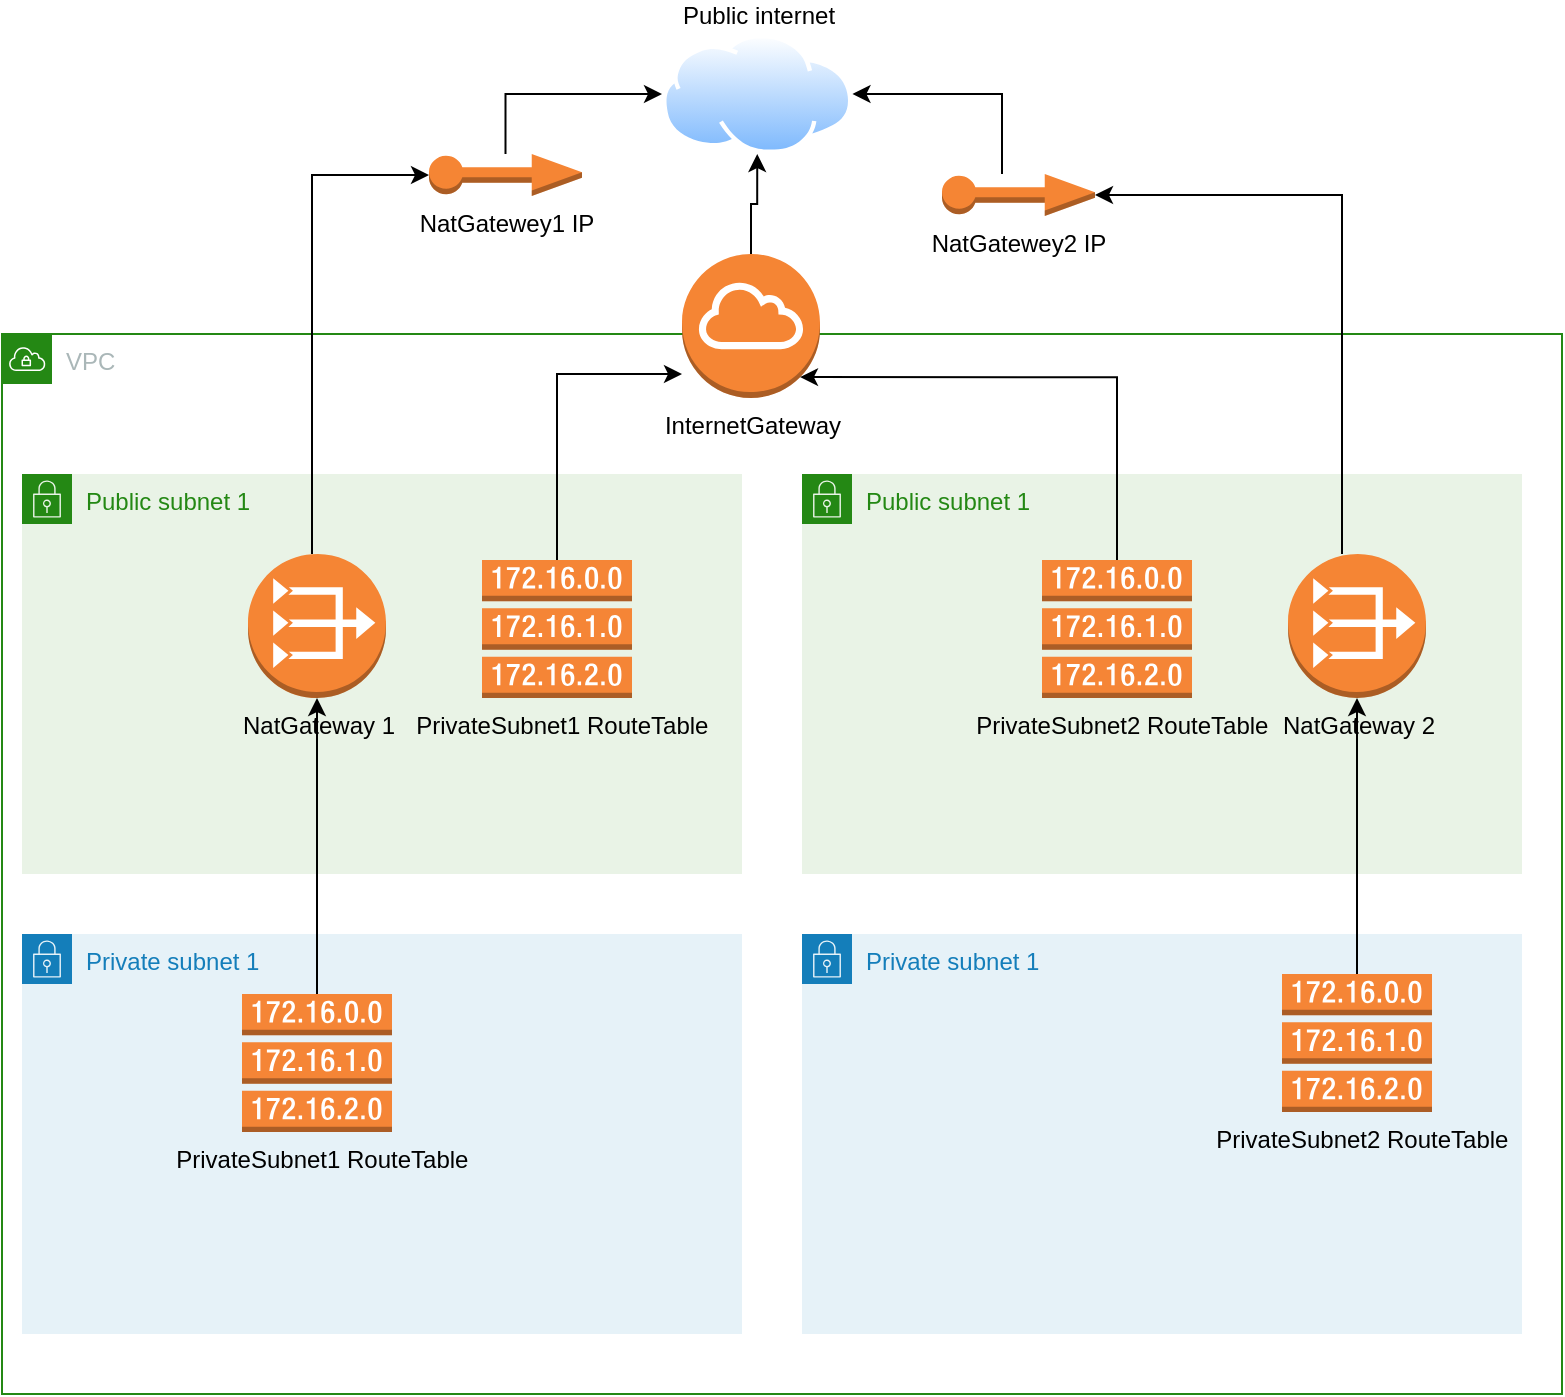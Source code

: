 <mxfile version="14.6.6" type="device"><diagram id="WdIFXYZjB8Y64pf3iCuW" name="Page-1"><mxGraphModel dx="1350" dy="1904" grid="1" gridSize="10" guides="1" tooltips="1" connect="1" arrows="1" fold="1" page="1" pageScale="1" pageWidth="850" pageHeight="1100" math="0" shadow="0"><root><mxCell id="0"/><mxCell id="1" parent="0"/><mxCell id="OqUQlIG5Ie4txcp-ofmG-2" value="VPC" style="points=[[0,0],[0.25,0],[0.5,0],[0.75,0],[1,0],[1,0.25],[1,0.5],[1,0.75],[1,1],[0.75,1],[0.5,1],[0.25,1],[0,1],[0,0.75],[0,0.5],[0,0.25]];outlineConnect=0;gradientColor=none;html=1;whiteSpace=wrap;fontSize=12;fontStyle=0;shape=mxgraph.aws4.group;grIcon=mxgraph.aws4.group_vpc;strokeColor=#248814;fillColor=none;verticalAlign=top;align=left;spacingLeft=30;fontColor=#AAB7B8;dashed=0;" vertex="1" parent="1"><mxGeometry x="40" y="40" width="780" height="530" as="geometry"/></mxCell><mxCell id="OqUQlIG5Ie4txcp-ofmG-3" value="Public subnet 1" style="points=[[0,0],[0.25,0],[0.5,0],[0.75,0],[1,0],[1,0.25],[1,0.5],[1,0.75],[1,1],[0.75,1],[0.5,1],[0.25,1],[0,1],[0,0.75],[0,0.5],[0,0.25]];outlineConnect=0;gradientColor=none;html=1;whiteSpace=wrap;fontSize=12;fontStyle=0;shape=mxgraph.aws4.group;grIcon=mxgraph.aws4.group_security_group;grStroke=0;strokeColor=#248814;fillColor=#E9F3E6;verticalAlign=top;align=left;spacingLeft=30;fontColor=#248814;dashed=0;" vertex="1" parent="1"><mxGeometry x="50" y="110" width="360" height="200" as="geometry"/></mxCell><mxCell id="OqUQlIG5Ie4txcp-ofmG-4" value="Private subnet 1" style="points=[[0,0],[0.25,0],[0.5,0],[0.75,0],[1,0],[1,0.25],[1,0.5],[1,0.75],[1,1],[0.75,1],[0.5,1],[0.25,1],[0,1],[0,0.75],[0,0.5],[0,0.25]];outlineConnect=0;gradientColor=none;html=1;whiteSpace=wrap;fontSize=12;fontStyle=0;shape=mxgraph.aws4.group;grIcon=mxgraph.aws4.group_security_group;grStroke=0;strokeColor=#147EBA;fillColor=#E6F2F8;verticalAlign=top;align=left;spacingLeft=30;fontColor=#147EBA;dashed=0;" vertex="1" parent="1"><mxGeometry x="50" y="340" width="360" height="200" as="geometry"/></mxCell><mxCell id="OqUQlIG5Ie4txcp-ofmG-34" value="" style="edgeStyle=orthogonalEdgeStyle;rounded=0;orthogonalLoop=1;jettySize=auto;html=1;" edge="1" parent="1" source="OqUQlIG5Ie4txcp-ofmG-5" target="OqUQlIG5Ie4txcp-ofmG-29"><mxGeometry relative="1" as="geometry"/></mxCell><mxCell id="OqUQlIG5Ie4txcp-ofmG-5" value="InternetGateway" style="outlineConnect=0;dashed=0;verticalLabelPosition=bottom;verticalAlign=top;align=center;html=1;shape=mxgraph.aws3.internet_gateway;fillColor=#F58534;gradientColor=none;" vertex="1" parent="1"><mxGeometry x="380" width="69" height="72" as="geometry"/></mxCell><mxCell id="OqUQlIG5Ie4txcp-ofmG-13" value="" style="edgeStyle=orthogonalEdgeStyle;rounded=0;orthogonalLoop=1;jettySize=auto;html=1;entryX=0;entryY=0.5;entryDx=0;entryDy=0;entryPerimeter=0;" edge="1" parent="1" source="OqUQlIG5Ie4txcp-ofmG-6" target="OqUQlIG5Ie4txcp-ofmG-7"><mxGeometry relative="1" as="geometry"><mxPoint x="244.5" y="54" as="targetPoint"/><Array as="points"><mxPoint x="195" y="-39"/></Array></mxGeometry></mxCell><mxCell id="OqUQlIG5Ie4txcp-ofmG-6" value="NatGateway 1" style="outlineConnect=0;dashed=0;verticalLabelPosition=bottom;verticalAlign=top;align=center;html=1;shape=mxgraph.aws3.vpc_nat_gateway;fillColor=#F58534;gradientColor=none;" vertex="1" parent="1"><mxGeometry x="163" y="150" width="69" height="72" as="geometry"/></mxCell><mxCell id="OqUQlIG5Ie4txcp-ofmG-31" value="" style="edgeStyle=orthogonalEdgeStyle;rounded=0;orthogonalLoop=1;jettySize=auto;html=1;" edge="1" parent="1" source="OqUQlIG5Ie4txcp-ofmG-7" target="OqUQlIG5Ie4txcp-ofmG-29"><mxGeometry relative="1" as="geometry"><mxPoint x="291.8" y="-110.5" as="targetPoint"/><Array as="points"><mxPoint x="292" y="-80"/></Array></mxGeometry></mxCell><mxCell id="OqUQlIG5Ie4txcp-ofmG-7" value="NatGatewey1 IP" style="outlineConnect=0;dashed=0;verticalLabelPosition=bottom;verticalAlign=top;align=center;html=1;shape=mxgraph.aws3.elastic_ip;fillColor=#F58534;gradientColor=none;" vertex="1" parent="1"><mxGeometry x="253.5" y="-50" width="76.5" height="21" as="geometry"/></mxCell><mxCell id="OqUQlIG5Ie4txcp-ofmG-14" value="" style="edgeStyle=orthogonalEdgeStyle;rounded=0;orthogonalLoop=1;jettySize=auto;html=1;" edge="1" parent="1" source="OqUQlIG5Ie4txcp-ofmG-8" target="OqUQlIG5Ie4txcp-ofmG-6"><mxGeometry relative="1" as="geometry"/></mxCell><mxCell id="OqUQlIG5Ie4txcp-ofmG-8" value="&amp;nbsp;PrivateSubnet1 RouteTable" style="outlineConnect=0;dashed=0;verticalLabelPosition=bottom;verticalAlign=top;align=center;html=1;shape=mxgraph.aws3.route_table;fillColor=#F58536;gradientColor=none;" vertex="1" parent="1"><mxGeometry x="160" y="370" width="75" height="69" as="geometry"/></mxCell><mxCell id="OqUQlIG5Ie4txcp-ofmG-16" value="" style="edgeStyle=orthogonalEdgeStyle;rounded=0;orthogonalLoop=1;jettySize=auto;html=1;" edge="1" parent="1" source="OqUQlIG5Ie4txcp-ofmG-15" target="OqUQlIG5Ie4txcp-ofmG-5"><mxGeometry relative="1" as="geometry"><Array as="points"><mxPoint x="318" y="60"/></Array></mxGeometry></mxCell><mxCell id="OqUQlIG5Ie4txcp-ofmG-15" value="&amp;nbsp;PrivateSubnet1 RouteTable" style="outlineConnect=0;dashed=0;verticalLabelPosition=bottom;verticalAlign=top;align=center;html=1;shape=mxgraph.aws3.route_table;fillColor=#F58536;gradientColor=none;" vertex="1" parent="1"><mxGeometry x="280" y="153" width="75" height="69" as="geometry"/></mxCell><mxCell id="OqUQlIG5Ie4txcp-ofmG-18" value="Public subnet 1" style="points=[[0,0],[0.25,0],[0.5,0],[0.75,0],[1,0],[1,0.25],[1,0.5],[1,0.75],[1,1],[0.75,1],[0.5,1],[0.25,1],[0,1],[0,0.75],[0,0.5],[0,0.25]];outlineConnect=0;gradientColor=none;html=1;whiteSpace=wrap;fontSize=12;fontStyle=0;shape=mxgraph.aws4.group;grIcon=mxgraph.aws4.group_security_group;grStroke=0;strokeColor=#248814;fillColor=#E9F3E6;verticalAlign=top;align=left;spacingLeft=30;fontColor=#248814;dashed=0;" vertex="1" parent="1"><mxGeometry x="440" y="110" width="360" height="200" as="geometry"/></mxCell><mxCell id="OqUQlIG5Ie4txcp-ofmG-19" value="Private subnet 1" style="points=[[0,0],[0.25,0],[0.5,0],[0.75,0],[1,0],[1,0.25],[1,0.5],[1,0.75],[1,1],[0.75,1],[0.5,1],[0.25,1],[0,1],[0,0.75],[0,0.5],[0,0.25]];outlineConnect=0;gradientColor=none;html=1;whiteSpace=wrap;fontSize=12;fontStyle=0;shape=mxgraph.aws4.group;grIcon=mxgraph.aws4.group_security_group;grStroke=0;strokeColor=#147EBA;fillColor=#E6F2F8;verticalAlign=top;align=left;spacingLeft=30;fontColor=#147EBA;dashed=0;" vertex="1" parent="1"><mxGeometry x="440" y="340" width="360" height="200" as="geometry"/></mxCell><mxCell id="OqUQlIG5Ie4txcp-ofmG-33" value="" style="edgeStyle=orthogonalEdgeStyle;rounded=0;orthogonalLoop=1;jettySize=auto;html=1;entryX=1;entryY=0.5;entryDx=0;entryDy=0;" edge="1" parent="1" source="OqUQlIG5Ie4txcp-ofmG-20" target="OqUQlIG5Ie4txcp-ofmG-29"><mxGeometry relative="1" as="geometry"><mxPoint x="548.3" y="-100.5" as="targetPoint"/><Array as="points"><mxPoint x="540" y="-80"/></Array></mxGeometry></mxCell><mxCell id="OqUQlIG5Ie4txcp-ofmG-20" value="NatGatewey2 IP" style="outlineConnect=0;dashed=0;verticalLabelPosition=bottom;verticalAlign=top;align=center;html=1;shape=mxgraph.aws3.elastic_ip;fillColor=#F58534;gradientColor=none;" vertex="1" parent="1"><mxGeometry x="510" y="-40" width="76.5" height="21" as="geometry"/></mxCell><mxCell id="OqUQlIG5Ie4txcp-ofmG-28" value="" style="edgeStyle=orthogonalEdgeStyle;rounded=0;orthogonalLoop=1;jettySize=auto;html=1;entryX=0.855;entryY=0.855;entryDx=0;entryDy=0;entryPerimeter=0;" edge="1" parent="1" source="OqUQlIG5Ie4txcp-ofmG-21" target="OqUQlIG5Ie4txcp-ofmG-5"><mxGeometry relative="1" as="geometry"><mxPoint x="597.5" y="68.5" as="targetPoint"/><Array as="points"><mxPoint x="598" y="62"/></Array></mxGeometry></mxCell><mxCell id="OqUQlIG5Ie4txcp-ofmG-21" value="&amp;nbsp;PrivateSubnet2 RouteTable" style="outlineConnect=0;dashed=0;verticalLabelPosition=bottom;verticalAlign=top;align=center;html=1;shape=mxgraph.aws3.route_table;fillColor=#F58536;gradientColor=none;" vertex="1" parent="1"><mxGeometry x="560" y="153" width="75" height="69" as="geometry"/></mxCell><mxCell id="OqUQlIG5Ie4txcp-ofmG-23" value="" style="edgeStyle=orthogonalEdgeStyle;rounded=0;orthogonalLoop=1;jettySize=auto;html=1;" edge="1" parent="1" source="OqUQlIG5Ie4txcp-ofmG-22" target="OqUQlIG5Ie4txcp-ofmG-24"><mxGeometry relative="1" as="geometry"/></mxCell><mxCell id="OqUQlIG5Ie4txcp-ofmG-22" value="&amp;nbsp;PrivateSubnet2 RouteTable" style="outlineConnect=0;dashed=0;verticalLabelPosition=bottom;verticalAlign=top;align=center;html=1;shape=mxgraph.aws3.route_table;fillColor=#F58536;gradientColor=none;" vertex="1" parent="1"><mxGeometry x="680" y="360" width="75" height="69" as="geometry"/></mxCell><mxCell id="OqUQlIG5Ie4txcp-ofmG-26" value="" style="edgeStyle=orthogonalEdgeStyle;rounded=0;orthogonalLoop=1;jettySize=auto;html=1;entryX=1;entryY=0.5;entryDx=0;entryDy=0;entryPerimeter=0;" edge="1" parent="1" source="OqUQlIG5Ie4txcp-ofmG-24" target="OqUQlIG5Ie4txcp-ofmG-20"><mxGeometry relative="1" as="geometry"><mxPoint x="717.5" y="64" as="targetPoint"/><Array as="points"><mxPoint x="710" y="-29"/></Array></mxGeometry></mxCell><mxCell id="OqUQlIG5Ie4txcp-ofmG-24" value="NatGateway 2" style="outlineConnect=0;dashed=0;verticalLabelPosition=bottom;verticalAlign=top;align=center;html=1;shape=mxgraph.aws3.vpc_nat_gateway;fillColor=#F58534;gradientColor=none;" vertex="1" parent="1"><mxGeometry x="683" y="150" width="69" height="72" as="geometry"/></mxCell><mxCell id="OqUQlIG5Ie4txcp-ofmG-29" value="Public internet" style="aspect=fixed;perimeter=ellipsePerimeter;html=1;align=center;shadow=0;dashed=0;spacingTop=3;image;image=img/lib/active_directory/internet_cloud.svg;labelPosition=center;verticalLabelPosition=top;verticalAlign=bottom;" vertex="1" parent="1"><mxGeometry x="370" y="-110" width="95.24" height="60" as="geometry"/></mxCell></root></mxGraphModel></diagram></mxfile>